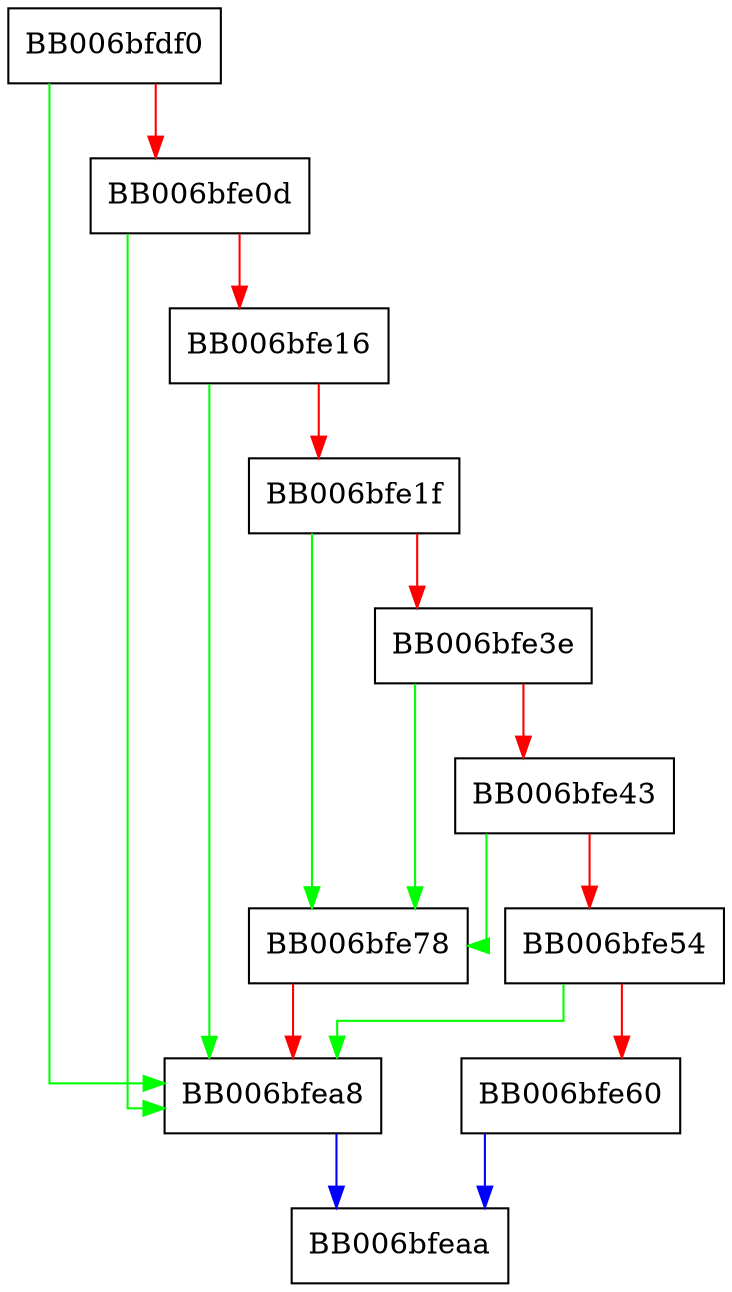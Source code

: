 digraph dh_set_peer {
  node [shape="box"];
  graph [splines=ortho];
  BB006bfdf0 -> BB006bfea8 [color="green"];
  BB006bfdf0 -> BB006bfe0d [color="red"];
  BB006bfe0d -> BB006bfea8 [color="green"];
  BB006bfe0d -> BB006bfe16 [color="red"];
  BB006bfe16 -> BB006bfea8 [color="green"];
  BB006bfe16 -> BB006bfe1f [color="red"];
  BB006bfe1f -> BB006bfe78 [color="green"];
  BB006bfe1f -> BB006bfe3e [color="red"];
  BB006bfe3e -> BB006bfe78 [color="green"];
  BB006bfe3e -> BB006bfe43 [color="red"];
  BB006bfe43 -> BB006bfe78 [color="green"];
  BB006bfe43 -> BB006bfe54 [color="red"];
  BB006bfe54 -> BB006bfea8 [color="green"];
  BB006bfe54 -> BB006bfe60 [color="red"];
  BB006bfe60 -> BB006bfeaa [color="blue"];
  BB006bfe78 -> BB006bfea8 [color="red"];
  BB006bfea8 -> BB006bfeaa [color="blue"];
}